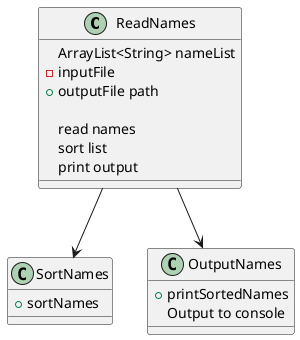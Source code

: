 @startuml
'https://plantuml.com/sequence-diagram

Class ReadNames
{
ArrayList<String> nameList
-inputFile
+outputFile path

read names
sort list
print output
}

Class SortNames
{
    +sortNames
}

Class OutputNames
{
    +printSortedNames
    Output to console
}

ReadNames --> SortNames
ReadNames -->OutputNames
@enduml